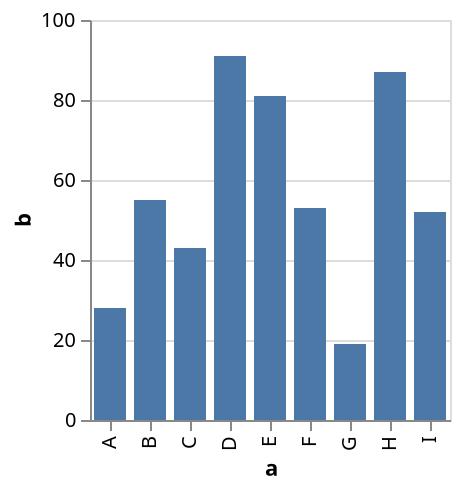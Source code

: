 {
  "$schema": "https://vega.github.io/schema/vega-lite/v5.json",
  "description": "A bar chart with highlighting on hover and selecting on click. (Inspired by Tableau's interaction style.)",
  "data": {
    "values": [
      {"a": "A", "b": 28}, {"a": "B", "b": 55}, {"a": "C", "b": 43},
      {"a": "D", "b": 91}, {"a": "E", "b": 81}, {"a": "F", "b": 53},
      {"a": "G", "b": 19}, {"a": "H", "b": 87}, {"a": "I", "b": 52}
    ]
  },
  "params": [
    {
      "name": "highlight",
      "select": {"type": "point", "on": "pointerover"}
    },
    {"name": "select", "select": "point"}
  ],
  "mark": {
    "type": "bar",
    "fill": "#4C78A8",
    "stroke": "black",
    "cursor": "pointer"
  },
  "encoding": {
    "x": {"field": "a", "type": "ordinal"},
    "y": {"field": "b", "type": "quantitative"},
    "fillOpacity": {
      "condition": {"param": "select", "value": 1},
      "value": 0.3
    },
    "strokeWidth": {
      "condition": [
        {
          "param": "select",
          "empty": false,
          "value": 2
        },
        {
          "param": "highlight",
          "empty": false,
          "value": 1
        }
      ],
      "value": 0
    }
  },
  "config": {
    "scale": {
      "bandPaddingInner": 0.2
    }
  }
}
